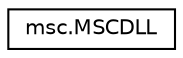 digraph "类继承关系图"
{
 // INTERACTIVE_SVG=YES
 // LATEX_PDF_SIZE
  edge [fontname="Helvetica",fontsize="10",labelfontname="Helvetica",labelfontsize="10"];
  node [fontname="Helvetica",fontsize="10",shape=record];
  rankdir="LR";
  Node0 [label="msc.MSCDLL",height=0.2,width=0.4,color="black", fillcolor="white", style="filled",URL="$classmsc_1_1_m_s_c_d_l_l.html",tooltip=" "];
}
